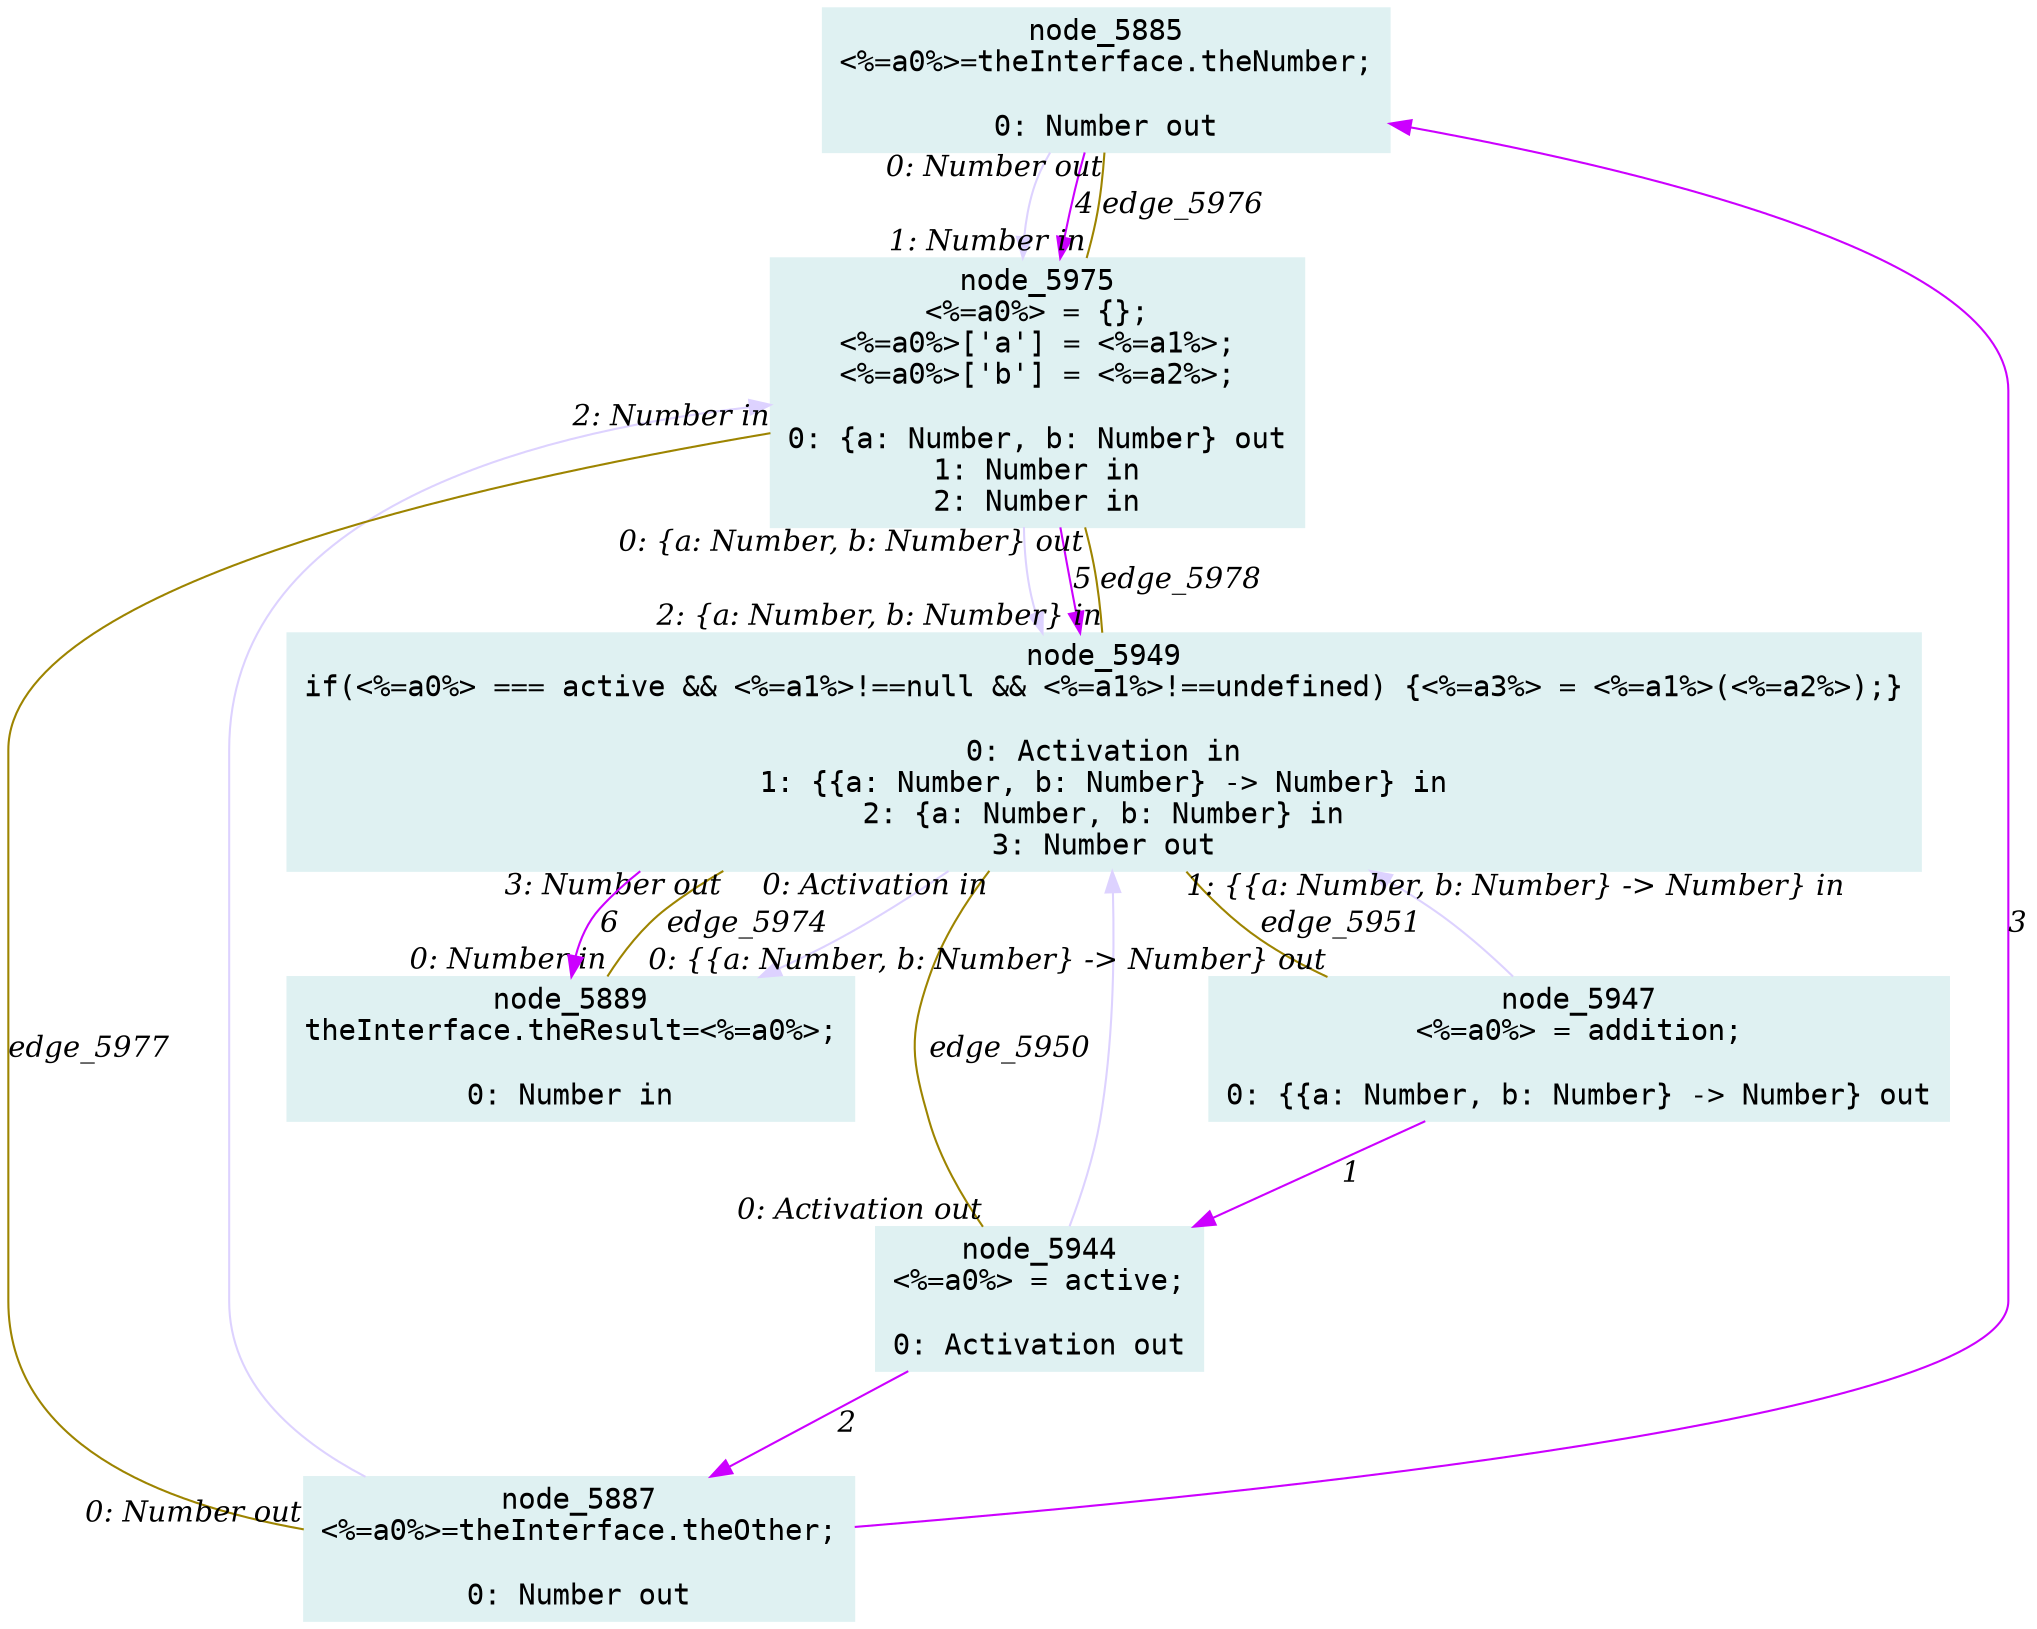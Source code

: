 digraph g{node_5885 [shape="box", style="filled", color="#dff1f2", fontname="Courier", label="node_5885
<%=a0%>=theInterface.theNumber;

0: Number out" ]
node_5887 [shape="box", style="filled", color="#dff1f2", fontname="Courier", label="node_5887
<%=a0%>=theInterface.theOther;

0: Number out" ]
node_5889 [shape="box", style="filled", color="#dff1f2", fontname="Courier", label="node_5889
theInterface.theResult=<%=a0%>;

0: Number in" ]
node_5944 [shape="box", style="filled", color="#dff1f2", fontname="Courier", label="node_5944
<%=a0%> = active;

0: Activation out" ]
node_5947 [shape="box", style="filled", color="#dff1f2", fontname="Courier", label="node_5947
<%=a0%> = addition;

0: {{a: Number, b: Number} -> Number} out" ]
node_5949 [shape="box", style="filled", color="#dff1f2", fontname="Courier", label="node_5949
if(<%=a0%> === active && <%=a1%>!==null && <%=a1%>!==undefined) {<%=a3%> = <%=a1%>(<%=a2%>);}

0: Activation in
1: {{a: Number, b: Number} -> Number} in
2: {a: Number, b: Number} in
3: Number out" ]
node_5975 [shape="box", style="filled", color="#dff1f2", fontname="Courier", label="node_5975
<%=a0%> = {};
<%=a0%>['a'] = <%=a1%>;
<%=a0%>['b'] = <%=a2%>;

0: {a: Number, b: Number} out
1: Number in
2: Number in" ]
node_5949 -> node_5889 [dir=forward, arrowHead=normal, fontname="Times-Italic", arrowsize=1, color="#ddd2ff", label="",  headlabel="", taillabel="" ]
node_5975 -> node_5949 [dir=forward, arrowHead=normal, fontname="Times-Italic", arrowsize=1, color="#ddd2ff", label="",  headlabel="", taillabel="" ]
node_5885 -> node_5975 [dir=forward, arrowHead=normal, fontname="Times-Italic", arrowsize=1, color="#ddd2ff", label="",  headlabel="", taillabel="" ]
node_5887 -> node_5975 [dir=forward, arrowHead=normal, fontname="Times-Italic", arrowsize=1, color="#ddd2ff", label="",  headlabel="", taillabel="" ]
node_5944 -> node_5949 [dir=forward, arrowHead=normal, fontname="Times-Italic", arrowsize=1, color="#ddd2ff", label="",  headlabel="", taillabel="" ]
node_5947 -> node_5949 [dir=forward, arrowHead=normal, fontname="Times-Italic", arrowsize=1, color="#ddd2ff", label="",  headlabel="", taillabel="" ]
node_5947 -> node_5944 [dir=forward, arrowHead=normal, fontname="Times-Italic", arrowsize=1, color="#cc00ff", label="1",  headlabel="", taillabel="" ]
node_5944 -> node_5887 [dir=forward, arrowHead=normal, fontname="Times-Italic", arrowsize=1, color="#cc00ff", label="2",  headlabel="", taillabel="" ]
node_5887 -> node_5885 [dir=forward, arrowHead=normal, fontname="Times-Italic", arrowsize=1, color="#cc00ff", label="3",  headlabel="", taillabel="" ]
node_5885 -> node_5975 [dir=forward, arrowHead=normal, fontname="Times-Italic", arrowsize=1, color="#cc00ff", label="4",  headlabel="", taillabel="" ]
node_5975 -> node_5949 [dir=forward, arrowHead=normal, fontname="Times-Italic", arrowsize=1, color="#cc00ff", label="5",  headlabel="", taillabel="" ]
node_5949 -> node_5889 [dir=forward, arrowHead=normal, fontname="Times-Italic", arrowsize=1, color="#cc00ff", label="6",  headlabel="", taillabel="" ]
node_5949 -> node_5944 [dir=none, arrowHead=none, fontname="Times-Italic", arrowsize=1, color="#9d8400", label="edge_5950",  headlabel="0: Activation out", taillabel="0: Activation in" ]
node_5949 -> node_5947 [dir=none, arrowHead=none, fontname="Times-Italic", arrowsize=1, color="#9d8400", label="edge_5951",  headlabel="0: {{a: Number, b: Number} -> Number} out", taillabel="1: {{a: Number, b: Number} -> Number} in" ]
node_5889 -> node_5949 [dir=none, arrowHead=none, fontname="Times-Italic", arrowsize=1, color="#9d8400", label="edge_5974",  headlabel="3: Number out", taillabel="0: Number in" ]
node_5975 -> node_5885 [dir=none, arrowHead=none, fontname="Times-Italic", arrowsize=1, color="#9d8400", label="edge_5976",  headlabel="0: Number out", taillabel="1: Number in" ]
node_5975 -> node_5887 [dir=none, arrowHead=none, fontname="Times-Italic", arrowsize=1, color="#9d8400", label="edge_5977",  headlabel="0: Number out", taillabel="2: Number in" ]
node_5975 -> node_5949 [dir=none, arrowHead=none, fontname="Times-Italic", arrowsize=1, color="#9d8400", label="edge_5978",  headlabel="2: {a: Number, b: Number} in", taillabel="0: {a: Number, b: Number} out" ]
}